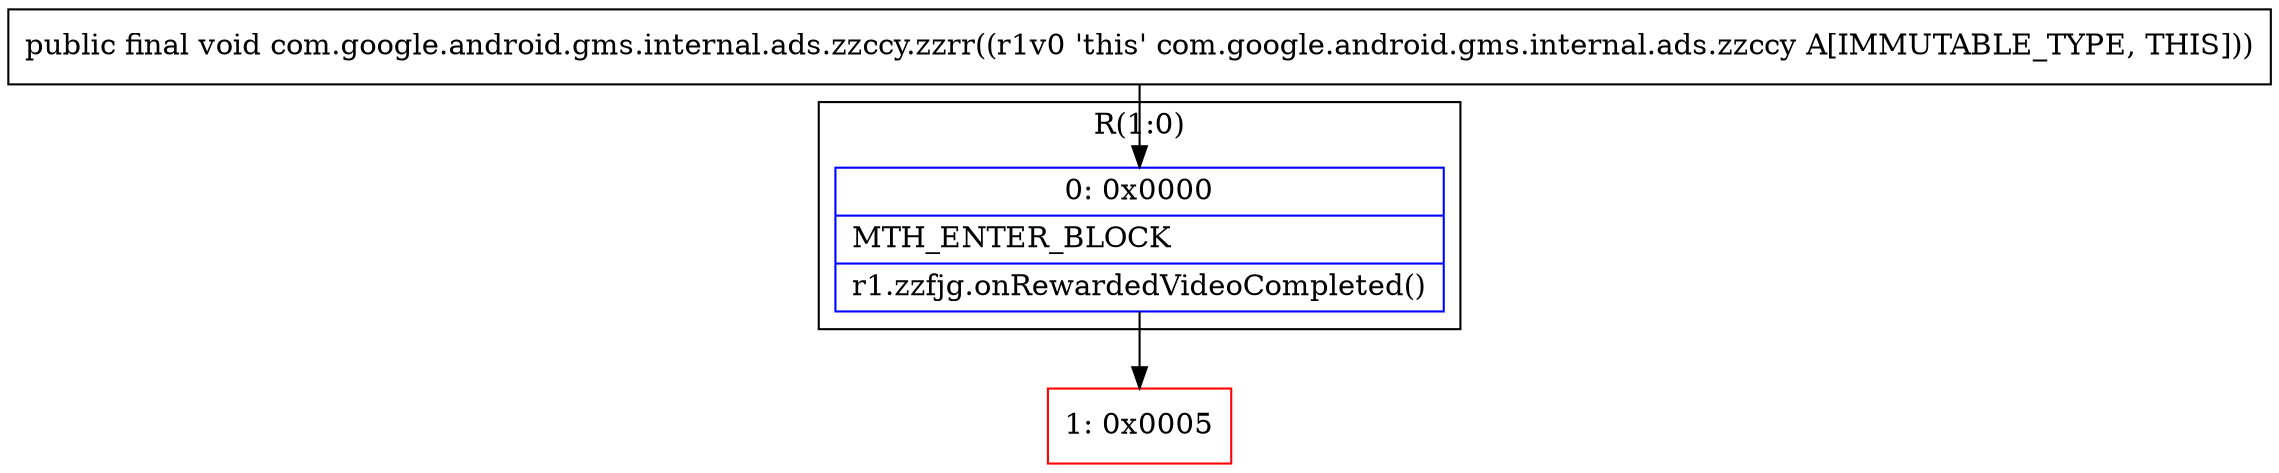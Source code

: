 digraph "CFG forcom.google.android.gms.internal.ads.zzccy.zzrr()V" {
subgraph cluster_Region_1467684185 {
label = "R(1:0)";
node [shape=record,color=blue];
Node_0 [shape=record,label="{0\:\ 0x0000|MTH_ENTER_BLOCK\l|r1.zzfjg.onRewardedVideoCompleted()\l}"];
}
Node_1 [shape=record,color=red,label="{1\:\ 0x0005}"];
MethodNode[shape=record,label="{public final void com.google.android.gms.internal.ads.zzccy.zzrr((r1v0 'this' com.google.android.gms.internal.ads.zzccy A[IMMUTABLE_TYPE, THIS])) }"];
MethodNode -> Node_0;
Node_0 -> Node_1;
}

